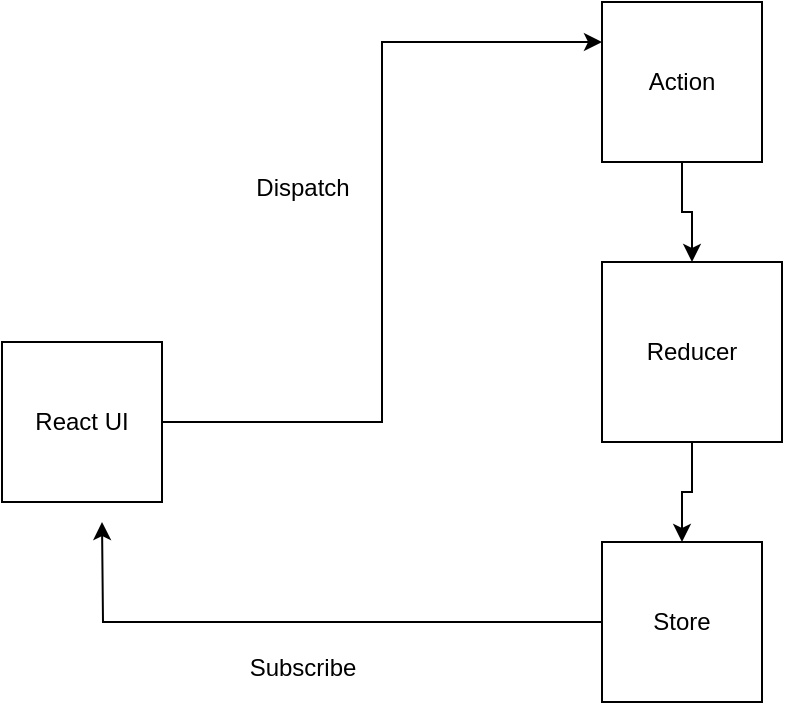 <mxfile version="28.0.4">
  <diagram name="Page-1" id="lL44F2uZQKhg6SFy_6Dh">
    <mxGraphModel dx="786" dy="463" grid="1" gridSize="10" guides="1" tooltips="1" connect="1" arrows="1" fold="1" page="1" pageScale="1" pageWidth="850" pageHeight="1100" math="0" shadow="0">
      <root>
        <mxCell id="0" />
        <mxCell id="1" parent="0" />
        <mxCell id="ls613Dp2aGmYDgWKceEF-9" style="edgeStyle=orthogonalEdgeStyle;rounded=0;orthogonalLoop=1;jettySize=auto;html=1;entryX=0;entryY=0.25;entryDx=0;entryDy=0;" parent="1" source="ls613Dp2aGmYDgWKceEF-1" target="ls613Dp2aGmYDgWKceEF-3" edge="1">
          <mxGeometry relative="1" as="geometry" />
        </mxCell>
        <mxCell id="ls613Dp2aGmYDgWKceEF-1" value="React UI" style="whiteSpace=wrap;html=1;aspect=fixed;" parent="1" vertex="1">
          <mxGeometry x="90" y="240" width="80" height="80" as="geometry" />
        </mxCell>
        <mxCell id="ls613Dp2aGmYDgWKceEF-8" value="" style="edgeStyle=orthogonalEdgeStyle;rounded=0;orthogonalLoop=1;jettySize=auto;html=1;" parent="1" source="ls613Dp2aGmYDgWKceEF-3" target="ls613Dp2aGmYDgWKceEF-4" edge="1">
          <mxGeometry relative="1" as="geometry" />
        </mxCell>
        <mxCell id="ls613Dp2aGmYDgWKceEF-3" value="Action" style="whiteSpace=wrap;html=1;aspect=fixed;" parent="1" vertex="1">
          <mxGeometry x="390" y="70" width="80" height="80" as="geometry" />
        </mxCell>
        <mxCell id="ls613Dp2aGmYDgWKceEF-7" value="" style="edgeStyle=orthogonalEdgeStyle;rounded=0;orthogonalLoop=1;jettySize=auto;html=1;" parent="1" source="ls613Dp2aGmYDgWKceEF-4" target="ls613Dp2aGmYDgWKceEF-5" edge="1">
          <mxGeometry relative="1" as="geometry" />
        </mxCell>
        <mxCell id="ls613Dp2aGmYDgWKceEF-4" value="Reducer" style="whiteSpace=wrap;html=1;aspect=fixed;" parent="1" vertex="1">
          <mxGeometry x="390" y="200" width="90" height="90" as="geometry" />
        </mxCell>
        <mxCell id="ls613Dp2aGmYDgWKceEF-10" style="edgeStyle=orthogonalEdgeStyle;rounded=0;orthogonalLoop=1;jettySize=auto;html=1;" parent="1" source="ls613Dp2aGmYDgWKceEF-5" edge="1">
          <mxGeometry relative="1" as="geometry">
            <mxPoint x="140" y="330" as="targetPoint" />
          </mxGeometry>
        </mxCell>
        <mxCell id="ls613Dp2aGmYDgWKceEF-5" value="Store" style="whiteSpace=wrap;html=1;aspect=fixed;" parent="1" vertex="1">
          <mxGeometry x="390" y="340" width="80" height="80" as="geometry" />
        </mxCell>
        <mxCell id="ls613Dp2aGmYDgWKceEF-11" value="Dispatch" style="text;html=1;align=center;verticalAlign=middle;resizable=0;points=[];autosize=1;strokeColor=none;fillColor=none;" parent="1" vertex="1">
          <mxGeometry x="205" y="148" width="70" height="30" as="geometry" />
        </mxCell>
        <mxCell id="ls613Dp2aGmYDgWKceEF-12" value="Subscribe" style="text;html=1;align=center;verticalAlign=middle;resizable=0;points=[];autosize=1;strokeColor=none;fillColor=none;" parent="1" vertex="1">
          <mxGeometry x="200" y="388" width="80" height="30" as="geometry" />
        </mxCell>
      </root>
    </mxGraphModel>
  </diagram>
</mxfile>
